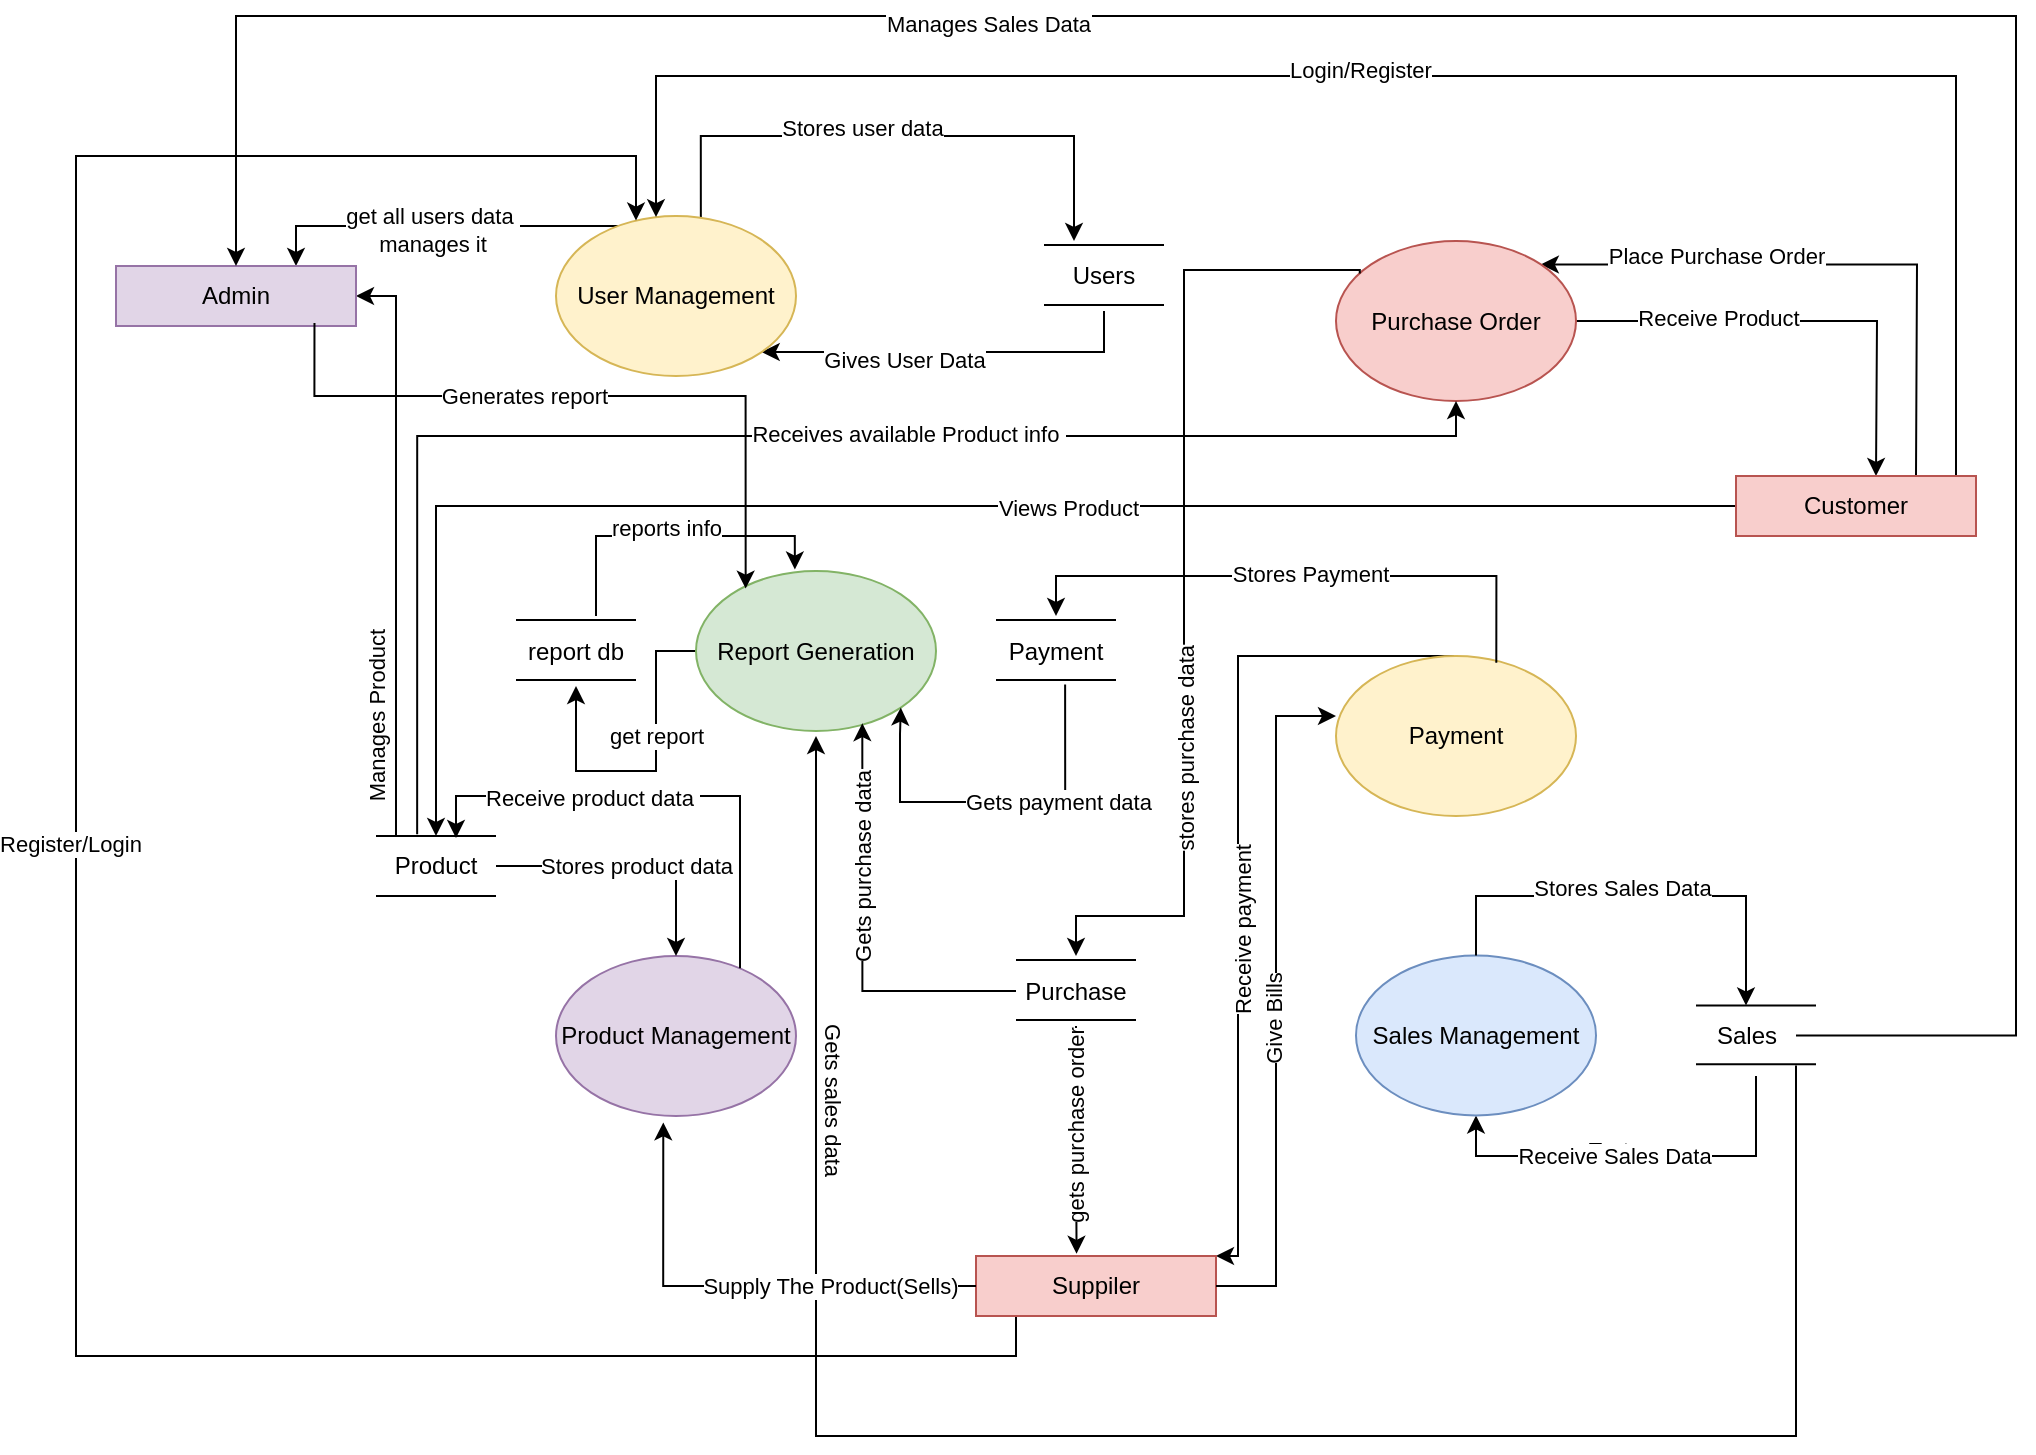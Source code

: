 <mxfile version="25.0.3">
  <diagram name="Page-1" id="QI1-nRxk9tai80xF-hu7">
    <mxGraphModel dx="2130" dy="1875" grid="1" gridSize="10" guides="1" tooltips="1" connect="1" arrows="1" fold="1" page="1" pageScale="1" pageWidth="827" pageHeight="1169" math="0" shadow="0">
      <root>
        <mxCell id="0" />
        <mxCell id="1" parent="0" />
        <mxCell id="sDaLeNxkE3oWeTUwoX5g-49" style="edgeStyle=orthogonalEdgeStyle;rounded=0;orthogonalLoop=1;jettySize=auto;html=1;exitX=1;exitY=0;exitDx=0;exitDy=0;entryX=0.25;entryY=0;entryDx=0;entryDy=0;" edge="1" parent="1" target="sDaLeNxkE3oWeTUwoX5g-46">
          <mxGeometry relative="1" as="geometry">
            <mxPoint x="212.426" y="91.716" as="sourcePoint" />
            <mxPoint x="384" y="92.5" as="targetPoint" />
            <Array as="points">
              <mxPoint x="212" y="50" />
              <mxPoint x="399" y="50" />
            </Array>
          </mxGeometry>
        </mxCell>
        <mxCell id="sDaLeNxkE3oWeTUwoX5g-50" value="Stores user data" style="edgeLabel;html=1;align=center;verticalAlign=middle;resizable=0;points=[];" vertex="1" connectable="0" parent="sDaLeNxkE3oWeTUwoX5g-49">
          <mxGeometry x="-0.127" y="4" relative="1" as="geometry">
            <mxPoint as="offset" />
          </mxGeometry>
        </mxCell>
        <mxCell id="sDaLeNxkE3oWeTUwoX5g-67" style="edgeStyle=orthogonalEdgeStyle;rounded=0;orthogonalLoop=1;jettySize=auto;html=1;entryX=0.75;entryY=0;entryDx=0;entryDy=0;" edge="1" parent="1" source="sDaLeNxkE3oWeTUwoX5g-1" target="sDaLeNxkE3oWeTUwoX5g-17">
          <mxGeometry relative="1" as="geometry">
            <Array as="points">
              <mxPoint x="10" y="95" />
            </Array>
          </mxGeometry>
        </mxCell>
        <mxCell id="sDaLeNxkE3oWeTUwoX5g-68" value="get all users data&amp;nbsp;&lt;div&gt;manages it&lt;/div&gt;" style="edgeLabel;html=1;align=center;verticalAlign=middle;resizable=0;points=[];" vertex="1" connectable="0" parent="sDaLeNxkE3oWeTUwoX5g-67">
          <mxGeometry x="0.026" y="2" relative="1" as="geometry">
            <mxPoint as="offset" />
          </mxGeometry>
        </mxCell>
        <mxCell id="sDaLeNxkE3oWeTUwoX5g-69" style="edgeStyle=orthogonalEdgeStyle;rounded=0;orthogonalLoop=1;jettySize=auto;html=1;entryX=0.5;entryY=1;entryDx=0;entryDy=0;startArrow=classic;startFill=1;endArrow=none;endFill=0;" edge="1" parent="1" source="sDaLeNxkE3oWeTUwoX5g-1" target="sDaLeNxkE3oWeTUwoX5g-46">
          <mxGeometry relative="1" as="geometry">
            <Array as="points">
              <mxPoint x="414" y="158" />
            </Array>
          </mxGeometry>
        </mxCell>
        <mxCell id="sDaLeNxkE3oWeTUwoX5g-70" value="Gives User Data" style="edgeLabel;html=1;align=center;verticalAlign=middle;resizable=0;points=[];" vertex="1" connectable="0" parent="sDaLeNxkE3oWeTUwoX5g-69">
          <mxGeometry x="-0.261" y="-4" relative="1" as="geometry">
            <mxPoint as="offset" />
          </mxGeometry>
        </mxCell>
        <mxCell id="sDaLeNxkE3oWeTUwoX5g-1" value="User Management" style="ellipse;whiteSpace=wrap;html=1;fillColor=#fff2cc;strokeColor=#d6b656;" vertex="1" parent="1">
          <mxGeometry x="140" y="90" width="120" height="80" as="geometry" />
        </mxCell>
        <mxCell id="sDaLeNxkE3oWeTUwoX5g-117" style="edgeStyle=orthogonalEdgeStyle;rounded=0;orthogonalLoop=1;jettySize=auto;html=1;entryX=0.5;entryY=1;entryDx=0;entryDy=0;" edge="1" parent="1" source="sDaLeNxkE3oWeTUwoX5g-2" target="sDaLeNxkE3oWeTUwoX5g-112">
          <mxGeometry relative="1" as="geometry" />
        </mxCell>
        <mxCell id="sDaLeNxkE3oWeTUwoX5g-118" value="get report" style="edgeLabel;html=1;align=center;verticalAlign=middle;resizable=0;points=[];" vertex="1" connectable="0" parent="sDaLeNxkE3oWeTUwoX5g-117">
          <mxGeometry x="-0.241" relative="1" as="geometry">
            <mxPoint y="1" as="offset" />
          </mxGeometry>
        </mxCell>
        <mxCell id="sDaLeNxkE3oWeTUwoX5g-2" value="Report Generation" style="ellipse;whiteSpace=wrap;html=1;fillColor=#d5e8d4;strokeColor=#82b366;" vertex="1" parent="1">
          <mxGeometry x="210" y="267.5" width="120" height="80" as="geometry" />
        </mxCell>
        <mxCell id="sDaLeNxkE3oWeTUwoX5g-3" value="Product Management" style="ellipse;whiteSpace=wrap;html=1;fillColor=#e1d5e7;strokeColor=#9673a6;" vertex="1" parent="1">
          <mxGeometry x="140" y="460" width="120" height="80" as="geometry" />
        </mxCell>
        <mxCell id="sDaLeNxkE3oWeTUwoX5g-32" style="edgeStyle=orthogonalEdgeStyle;rounded=0;orthogonalLoop=1;jettySize=auto;html=1;" edge="1" parent="1" source="sDaLeNxkE3oWeTUwoX5g-4">
          <mxGeometry relative="1" as="geometry">
            <mxPoint x="800" y="220" as="targetPoint" />
          </mxGeometry>
        </mxCell>
        <mxCell id="sDaLeNxkE3oWeTUwoX5g-33" value="Receive Product" style="edgeLabel;html=1;align=center;verticalAlign=middle;resizable=0;points=[];" vertex="1" connectable="0" parent="sDaLeNxkE3oWeTUwoX5g-32">
          <mxGeometry x="-0.377" y="2" relative="1" as="geometry">
            <mxPoint as="offset" />
          </mxGeometry>
        </mxCell>
        <mxCell id="sDaLeNxkE3oWeTUwoX5g-34" style="edgeStyle=orthogonalEdgeStyle;rounded=0;orthogonalLoop=1;jettySize=auto;html=1;exitX=1;exitY=0;exitDx=0;exitDy=0;startArrow=classic;startFill=1;endArrow=none;endFill=0;" edge="1" parent="1" source="sDaLeNxkE3oWeTUwoX5g-4">
          <mxGeometry relative="1" as="geometry">
            <mxPoint x="820" y="220" as="targetPoint" />
          </mxGeometry>
        </mxCell>
        <mxCell id="sDaLeNxkE3oWeTUwoX5g-39" value="Text" style="edgeLabel;html=1;align=center;verticalAlign=middle;resizable=0;points=[];" vertex="1" connectable="0" parent="sDaLeNxkE3oWeTUwoX5g-34">
          <mxGeometry x="-0.418" y="4" relative="1" as="geometry">
            <mxPoint as="offset" />
          </mxGeometry>
        </mxCell>
        <mxCell id="sDaLeNxkE3oWeTUwoX5g-40" value="Place Purchase Order" style="edgeLabel;html=1;align=center;verticalAlign=middle;resizable=0;points=[];" vertex="1" connectable="0" parent="sDaLeNxkE3oWeTUwoX5g-34">
          <mxGeometry x="-0.405" y="4" relative="1" as="geometry">
            <mxPoint as="offset" />
          </mxGeometry>
        </mxCell>
        <mxCell id="sDaLeNxkE3oWeTUwoX5g-4" value="Purchase Order" style="ellipse;whiteSpace=wrap;html=1;fillColor=#f8cecc;strokeColor=#b85450;" vertex="1" parent="1">
          <mxGeometry x="530" y="102.5" width="120" height="80" as="geometry" />
        </mxCell>
        <mxCell id="sDaLeNxkE3oWeTUwoX5g-20" style="edgeStyle=orthogonalEdgeStyle;rounded=0;orthogonalLoop=1;jettySize=auto;html=1;" edge="1" parent="1" target="sDaLeNxkE3oWeTUwoX5g-1">
          <mxGeometry relative="1" as="geometry">
            <mxPoint x="160" y="179.95" as="targetPoint" />
            <mxPoint x="370" y="639.9" as="sourcePoint" />
            <Array as="points">
              <mxPoint x="370" y="660" />
              <mxPoint x="-100" y="660" />
              <mxPoint x="-100" y="60" />
              <mxPoint x="180" y="60" />
            </Array>
          </mxGeometry>
        </mxCell>
        <mxCell id="sDaLeNxkE3oWeTUwoX5g-21" value="Register/Login" style="edgeLabel;html=1;align=center;verticalAlign=middle;resizable=0;points=[];" vertex="1" connectable="0" parent="sDaLeNxkE3oWeTUwoX5g-20">
          <mxGeometry x="0.064" y="3" relative="1" as="geometry">
            <mxPoint as="offset" />
          </mxGeometry>
        </mxCell>
        <mxCell id="sDaLeNxkE3oWeTUwoX5g-62" style="edgeStyle=orthogonalEdgeStyle;rounded=0;orthogonalLoop=1;jettySize=auto;html=1;startArrow=classic;startFill=1;endArrow=none;endFill=0;" edge="1" parent="1" source="sDaLeNxkE3oWeTUwoX5g-5">
          <mxGeometry relative="1" as="geometry">
            <mxPoint x="740" y="520" as="targetPoint" />
            <Array as="points">
              <mxPoint x="600" y="560" />
              <mxPoint x="740" y="560" />
            </Array>
          </mxGeometry>
        </mxCell>
        <mxCell id="sDaLeNxkE3oWeTUwoX5g-63" value="Text" style="edgeLabel;html=1;align=center;verticalAlign=middle;resizable=0;points=[];" vertex="1" connectable="0" parent="sDaLeNxkE3oWeTUwoX5g-62">
          <mxGeometry x="-0.14" y="3" relative="1" as="geometry">
            <mxPoint as="offset" />
          </mxGeometry>
        </mxCell>
        <mxCell id="sDaLeNxkE3oWeTUwoX5g-64" value="Receive Sales Data" style="edgeLabel;html=1;align=center;verticalAlign=middle;resizable=0;points=[];" vertex="1" connectable="0" parent="sDaLeNxkE3oWeTUwoX5g-62">
          <mxGeometry x="-0.106" relative="1" as="geometry">
            <mxPoint as="offset" />
          </mxGeometry>
        </mxCell>
        <mxCell id="sDaLeNxkE3oWeTUwoX5g-5" value="Sales Management" style="ellipse;whiteSpace=wrap;html=1;fillColor=#dae8fc;strokeColor=#6c8ebf;" vertex="1" parent="1">
          <mxGeometry x="540" y="459.72" width="120" height="80" as="geometry" />
        </mxCell>
        <mxCell id="sDaLeNxkE3oWeTUwoX5g-85" style="edgeStyle=orthogonalEdgeStyle;rounded=0;orthogonalLoop=1;jettySize=auto;html=1;entryX=1;entryY=0;entryDx=0;entryDy=0;" edge="1" parent="1" source="sDaLeNxkE3oWeTUwoX5g-6" target="sDaLeNxkE3oWeTUwoX5g-37">
          <mxGeometry relative="1" as="geometry">
            <mxPoint x="480" y="590.8" as="targetPoint" />
            <mxPoint x="530" y="310" as="sourcePoint" />
            <Array as="points">
              <mxPoint x="481" y="310" />
              <mxPoint x="481" y="610" />
            </Array>
          </mxGeometry>
        </mxCell>
        <mxCell id="sDaLeNxkE3oWeTUwoX5g-86" value="Receive payment" style="edgeLabel;html=1;align=center;verticalAlign=middle;resizable=0;points=[];rotation=-90;" vertex="1" connectable="0" parent="sDaLeNxkE3oWeTUwoX5g-85">
          <mxGeometry x="0.171" y="2" relative="1" as="geometry">
            <mxPoint as="offset" />
          </mxGeometry>
        </mxCell>
        <mxCell id="sDaLeNxkE3oWeTUwoX5g-6" value="Payment" style="ellipse;whiteSpace=wrap;html=1;fillColor=#fff2cc;strokeColor=#d6b656;" vertex="1" parent="1">
          <mxGeometry x="530" y="310" width="120" height="80" as="geometry" />
        </mxCell>
        <mxCell id="sDaLeNxkE3oWeTUwoX5g-10" style="edgeStyle=orthogonalEdgeStyle;rounded=0;orthogonalLoop=1;jettySize=auto;html=1;" edge="1" parent="1" source="sDaLeNxkE3oWeTUwoX5g-7" target="sDaLeNxkE3oWeTUwoX5g-3">
          <mxGeometry relative="1" as="geometry" />
        </mxCell>
        <mxCell id="sDaLeNxkE3oWeTUwoX5g-11" value="Stores product data" style="edgeLabel;html=1;align=center;verticalAlign=middle;resizable=0;points=[];" vertex="1" connectable="0" parent="sDaLeNxkE3oWeTUwoX5g-10">
          <mxGeometry x="-0.233" y="1" relative="1" as="geometry">
            <mxPoint x="18" y="1" as="offset" />
          </mxGeometry>
        </mxCell>
        <mxCell id="sDaLeNxkE3oWeTUwoX5g-18" style="edgeStyle=orthogonalEdgeStyle;rounded=0;orthogonalLoop=1;jettySize=auto;html=1;entryX=1;entryY=0.5;entryDx=0;entryDy=0;" edge="1" parent="1" target="sDaLeNxkE3oWeTUwoX5g-17">
          <mxGeometry relative="1" as="geometry">
            <mxPoint x="70" y="400" as="sourcePoint" />
            <Array as="points">
              <mxPoint x="60" y="400" />
              <mxPoint x="60" y="130" />
            </Array>
          </mxGeometry>
        </mxCell>
        <mxCell id="sDaLeNxkE3oWeTUwoX5g-19" value="Manages Product" style="edgeLabel;html=1;align=center;verticalAlign=middle;resizable=0;points=[];rotation=-90;" vertex="1" connectable="0" parent="sDaLeNxkE3oWeTUwoX5g-18">
          <mxGeometry x="-0.053" y="4" relative="1" as="geometry">
            <mxPoint x="-6" y="72" as="offset" />
          </mxGeometry>
        </mxCell>
        <mxCell id="sDaLeNxkE3oWeTUwoX5g-75" style="edgeStyle=orthogonalEdgeStyle;rounded=0;orthogonalLoop=1;jettySize=auto;html=1;entryX=0.5;entryY=1;entryDx=0;entryDy=0;exitX=0.343;exitY=-0.031;exitDx=0;exitDy=0;exitPerimeter=0;" edge="1" parent="1" source="sDaLeNxkE3oWeTUwoX5g-7" target="sDaLeNxkE3oWeTUwoX5g-4">
          <mxGeometry relative="1" as="geometry">
            <mxPoint x="70" y="420" as="sourcePoint" />
            <mxPoint x="590" y="180" as="targetPoint" />
            <Array as="points">
              <mxPoint x="71" y="200" />
              <mxPoint x="590" y="200" />
            </Array>
          </mxGeometry>
        </mxCell>
        <mxCell id="sDaLeNxkE3oWeTUwoX5g-77" value="Receives available Product info&amp;nbsp;" style="edgeLabel;html=1;align=center;verticalAlign=middle;resizable=0;points=[];" vertex="1" connectable="0" parent="sDaLeNxkE3oWeTUwoX5g-75">
          <mxGeometry x="0.208" y="1" relative="1" as="geometry">
            <mxPoint as="offset" />
          </mxGeometry>
        </mxCell>
        <mxCell id="sDaLeNxkE3oWeTUwoX5g-7" value="Product" style="text;html=1;align=center;verticalAlign=middle;whiteSpace=wrap;rounded=0;" vertex="1" parent="1">
          <mxGeometry x="50" y="400" width="60" height="30" as="geometry" />
        </mxCell>
        <mxCell id="sDaLeNxkE3oWeTUwoX5g-8" value="" style="endArrow=none;html=1;rounded=0;" edge="1" parent="1">
          <mxGeometry width="50" height="50" relative="1" as="geometry">
            <mxPoint x="50" y="430" as="sourcePoint" />
            <mxPoint x="110" y="430" as="targetPoint" />
            <Array as="points" />
          </mxGeometry>
        </mxCell>
        <mxCell id="sDaLeNxkE3oWeTUwoX5g-9" value="" style="endArrow=none;html=1;rounded=0;" edge="1" parent="1">
          <mxGeometry width="50" height="50" relative="1" as="geometry">
            <mxPoint x="50" y="400" as="sourcePoint" />
            <mxPoint x="110" y="400" as="targetPoint" />
            <Array as="points" />
          </mxGeometry>
        </mxCell>
        <mxCell id="sDaLeNxkE3oWeTUwoX5g-12" style="edgeStyle=orthogonalEdgeStyle;rounded=0;orthogonalLoop=1;jettySize=auto;html=1;startArrow=classic;startFill=1;endArrow=none;endFill=0;" edge="1" parent="1" target="sDaLeNxkE3oWeTUwoX5g-3">
          <mxGeometry relative="1" as="geometry">
            <mxPoint x="90" y="401" as="sourcePoint" />
            <mxPoint x="236.18" y="464" as="targetPoint" />
            <Array as="points">
              <mxPoint x="90" y="380" />
              <mxPoint x="232" y="380" />
            </Array>
          </mxGeometry>
        </mxCell>
        <mxCell id="sDaLeNxkE3oWeTUwoX5g-16" value="Receive product data&amp;nbsp;" style="edgeLabel;html=1;align=center;verticalAlign=middle;resizable=0;points=[];" vertex="1" connectable="0" parent="sDaLeNxkE3oWeTUwoX5g-12">
          <mxGeometry x="-0.288" y="-1" relative="1" as="geometry">
            <mxPoint as="offset" />
          </mxGeometry>
        </mxCell>
        <mxCell id="sDaLeNxkE3oWeTUwoX5g-17" value="Admin" style="rounded=0;whiteSpace=wrap;html=1;fillColor=#e1d5e7;strokeColor=#9673a6;" vertex="1" parent="1">
          <mxGeometry x="-80" y="115" width="120" height="30" as="geometry" />
        </mxCell>
        <mxCell id="sDaLeNxkE3oWeTUwoX5g-30" style="edgeStyle=orthogonalEdgeStyle;rounded=0;orthogonalLoop=1;jettySize=auto;html=1;" edge="1" parent="1" target="sDaLeNxkE3oWeTUwoX5g-1">
          <mxGeometry relative="1" as="geometry">
            <mxPoint x="840" y="220" as="sourcePoint" />
            <Array as="points">
              <mxPoint x="840" y="20" />
              <mxPoint x="190" y="20" />
            </Array>
          </mxGeometry>
        </mxCell>
        <mxCell id="sDaLeNxkE3oWeTUwoX5g-31" value="Login/Register" style="edgeLabel;html=1;align=center;verticalAlign=middle;resizable=0;points=[];" vertex="1" connectable="0" parent="sDaLeNxkE3oWeTUwoX5g-30">
          <mxGeometry x="0.083" y="-3" relative="1" as="geometry">
            <mxPoint as="offset" />
          </mxGeometry>
        </mxCell>
        <mxCell id="sDaLeNxkE3oWeTUwoX5g-37" value="Suppiler" style="rounded=0;whiteSpace=wrap;html=1;fillColor=#f8cecc;strokeColor=#b85450;" vertex="1" parent="1">
          <mxGeometry x="350" y="610" width="120" height="30" as="geometry" />
        </mxCell>
        <mxCell id="sDaLeNxkE3oWeTUwoX5g-41" style="edgeStyle=orthogonalEdgeStyle;rounded=0;orthogonalLoop=1;jettySize=auto;html=1;" edge="1" parent="1" source="sDaLeNxkE3oWeTUwoX5g-38">
          <mxGeometry relative="1" as="geometry">
            <mxPoint x="80" y="400" as="targetPoint" />
            <Array as="points">
              <mxPoint x="80" y="235" />
            </Array>
          </mxGeometry>
        </mxCell>
        <mxCell id="sDaLeNxkE3oWeTUwoX5g-42" value="Views Product" style="edgeLabel;html=1;align=center;verticalAlign=middle;resizable=0;points=[];" vertex="1" connectable="0" parent="sDaLeNxkE3oWeTUwoX5g-41">
          <mxGeometry x="-0.18" y="1" relative="1" as="geometry">
            <mxPoint as="offset" />
          </mxGeometry>
        </mxCell>
        <mxCell id="sDaLeNxkE3oWeTUwoX5g-38" value="Customer" style="rounded=0;whiteSpace=wrap;html=1;fillColor=#f8cecc;strokeColor=#b85450;" vertex="1" parent="1">
          <mxGeometry x="730" y="220" width="120" height="30" as="geometry" />
        </mxCell>
        <mxCell id="sDaLeNxkE3oWeTUwoX5g-46" value="Users" style="text;html=1;align=center;verticalAlign=middle;whiteSpace=wrap;rounded=0;" vertex="1" parent="1">
          <mxGeometry x="384" y="102.5" width="60" height="35" as="geometry" />
        </mxCell>
        <mxCell id="sDaLeNxkE3oWeTUwoX5g-47" value="" style="endArrow=none;html=1;rounded=0;" edge="1" parent="1">
          <mxGeometry width="50" height="50" relative="1" as="geometry">
            <mxPoint x="384" y="134.44" as="sourcePoint" />
            <mxPoint x="444" y="134.44" as="targetPoint" />
            <Array as="points" />
          </mxGeometry>
        </mxCell>
        <mxCell id="sDaLeNxkE3oWeTUwoX5g-48" value="" style="endArrow=none;html=1;rounded=0;" edge="1" parent="1">
          <mxGeometry width="50" height="50" relative="1" as="geometry">
            <mxPoint x="384" y="104.44" as="sourcePoint" />
            <mxPoint x="444" y="104.44" as="targetPoint" />
            <Array as="points" />
          </mxGeometry>
        </mxCell>
        <mxCell id="sDaLeNxkE3oWeTUwoX5g-55" value="" style="endArrow=none;html=1;rounded=0;" edge="1" parent="1">
          <mxGeometry width="50" height="50" relative="1" as="geometry">
            <mxPoint x="710" y="514.16" as="sourcePoint" />
            <mxPoint x="770" y="514.16" as="targetPoint" />
            <Array as="points" />
          </mxGeometry>
        </mxCell>
        <mxCell id="sDaLeNxkE3oWeTUwoX5g-56" value="" style="endArrow=none;html=1;rounded=0;" edge="1" parent="1">
          <mxGeometry width="50" height="50" relative="1" as="geometry">
            <mxPoint x="710" y="484.72" as="sourcePoint" />
            <mxPoint x="770" y="484.72" as="targetPoint" />
            <Array as="points" />
          </mxGeometry>
        </mxCell>
        <mxCell id="sDaLeNxkE3oWeTUwoX5g-60" style="edgeStyle=orthogonalEdgeStyle;rounded=0;orthogonalLoop=1;jettySize=auto;html=1;entryX=0.5;entryY=0;entryDx=0;entryDy=0;startArrow=classic;startFill=1;endArrow=none;endFill=0;" edge="1" parent="1" source="sDaLeNxkE3oWeTUwoX5g-59" target="sDaLeNxkE3oWeTUwoX5g-5">
          <mxGeometry relative="1" as="geometry">
            <Array as="points">
              <mxPoint x="735" y="430" />
              <mxPoint x="600" y="430" />
            </Array>
          </mxGeometry>
        </mxCell>
        <mxCell id="sDaLeNxkE3oWeTUwoX5g-61" value="Stores Sales Data" style="edgeLabel;html=1;align=center;verticalAlign=middle;resizable=0;points=[];" vertex="1" connectable="0" parent="sDaLeNxkE3oWeTUwoX5g-60">
          <mxGeometry x="0.064" y="-4" relative="1" as="geometry">
            <mxPoint as="offset" />
          </mxGeometry>
        </mxCell>
        <mxCell id="sDaLeNxkE3oWeTUwoX5g-65" style="edgeStyle=orthogonalEdgeStyle;rounded=0;orthogonalLoop=1;jettySize=auto;html=1;entryX=0.5;entryY=0;entryDx=0;entryDy=0;" edge="1" parent="1" source="sDaLeNxkE3oWeTUwoX5g-59" target="sDaLeNxkE3oWeTUwoX5g-17">
          <mxGeometry relative="1" as="geometry">
            <Array as="points">
              <mxPoint x="870" y="500" />
              <mxPoint x="870" y="-10" />
              <mxPoint x="-20" y="-10" />
            </Array>
          </mxGeometry>
        </mxCell>
        <mxCell id="sDaLeNxkE3oWeTUwoX5g-66" value="Manages Sales Data" style="edgeLabel;html=1;align=center;verticalAlign=middle;resizable=0;points=[];" vertex="1" connectable="0" parent="sDaLeNxkE3oWeTUwoX5g-65">
          <mxGeometry x="0.387" y="4" relative="1" as="geometry">
            <mxPoint as="offset" />
          </mxGeometry>
        </mxCell>
        <mxCell id="sDaLeNxkE3oWeTUwoX5g-93" style="edgeStyle=orthogonalEdgeStyle;rounded=0;orthogonalLoop=1;jettySize=auto;html=1;" edge="1" parent="1" source="sDaLeNxkE3oWeTUwoX5g-59">
          <mxGeometry relative="1" as="geometry">
            <mxPoint x="270" y="350" as="targetPoint" />
            <Array as="points">
              <mxPoint x="760" y="700" />
              <mxPoint x="270" y="700" />
            </Array>
          </mxGeometry>
        </mxCell>
        <mxCell id="sDaLeNxkE3oWeTUwoX5g-94" value="Gets sales data" style="edgeLabel;html=1;align=center;verticalAlign=middle;resizable=0;points=[];rotation=90;" vertex="1" connectable="0" parent="sDaLeNxkE3oWeTUwoX5g-93">
          <mxGeometry x="0.631" y="3" relative="1" as="geometry">
            <mxPoint x="12" y="-8" as="offset" />
          </mxGeometry>
        </mxCell>
        <mxCell id="sDaLeNxkE3oWeTUwoX5g-59" value="Sales" style="text;html=1;align=center;verticalAlign=middle;resizable=0;points=[];autosize=1;strokeColor=none;fillColor=none;" vertex="1" parent="1">
          <mxGeometry x="710" y="484.72" width="50" height="30" as="geometry" />
        </mxCell>
        <mxCell id="sDaLeNxkE3oWeTUwoX5g-78" style="edgeStyle=orthogonalEdgeStyle;rounded=0;orthogonalLoop=1;jettySize=auto;html=1;entryX=0.447;entryY=1.04;entryDx=0;entryDy=0;entryPerimeter=0;" edge="1" parent="1" source="sDaLeNxkE3oWeTUwoX5g-37" target="sDaLeNxkE3oWeTUwoX5g-3">
          <mxGeometry relative="1" as="geometry" />
        </mxCell>
        <mxCell id="sDaLeNxkE3oWeTUwoX5g-79" value="Supply The Product(Sells)" style="edgeLabel;html=1;align=center;verticalAlign=middle;resizable=0;points=[];" vertex="1" connectable="0" parent="sDaLeNxkE3oWeTUwoX5g-78">
          <mxGeometry x="-0.045" relative="1" as="geometry">
            <mxPoint x="40" as="offset" />
          </mxGeometry>
        </mxCell>
        <mxCell id="sDaLeNxkE3oWeTUwoX5g-80" style="edgeStyle=orthogonalEdgeStyle;rounded=0;orthogonalLoop=1;jettySize=auto;html=1;exitX=0.099;exitY=0.203;exitDx=0;exitDy=0;exitPerimeter=0;" edge="1" parent="1" source="sDaLeNxkE3oWeTUwoX5g-4" target="sDaLeNxkE3oWeTUwoX5g-99">
          <mxGeometry relative="1" as="geometry">
            <mxPoint x="530.0" y="117.18" as="sourcePoint" />
            <mxPoint x="405.76" y="459.69" as="targetPoint" />
            <Array as="points">
              <mxPoint x="542" y="117" />
              <mxPoint x="454" y="117" />
              <mxPoint x="454" y="440" />
              <mxPoint x="400" y="440" />
            </Array>
          </mxGeometry>
        </mxCell>
        <mxCell id="sDaLeNxkE3oWeTUwoX5g-82" value="stores purchase data" style="edgeLabel;html=1;align=center;verticalAlign=middle;resizable=0;points=[];rotation=-90;" vertex="1" connectable="0" parent="sDaLeNxkE3oWeTUwoX5g-80">
          <mxGeometry x="0.353" y="1" relative="1" as="geometry">
            <mxPoint as="offset" />
          </mxGeometry>
        </mxCell>
        <mxCell id="sDaLeNxkE3oWeTUwoX5g-83" style="edgeStyle=orthogonalEdgeStyle;rounded=0;orthogonalLoop=1;jettySize=auto;html=1;entryX=0;entryY=0.375;entryDx=0;entryDy=0;entryPerimeter=0;" edge="1" parent="1" source="sDaLeNxkE3oWeTUwoX5g-37" target="sDaLeNxkE3oWeTUwoX5g-6">
          <mxGeometry relative="1" as="geometry" />
        </mxCell>
        <mxCell id="sDaLeNxkE3oWeTUwoX5g-84" value="Give Bills" style="edgeLabel;html=1;align=center;verticalAlign=middle;resizable=0;points=[];rotation=-90;" vertex="1" connectable="0" parent="sDaLeNxkE3oWeTUwoX5g-83">
          <mxGeometry x="-0.052" y="1" relative="1" as="geometry">
            <mxPoint as="offset" />
          </mxGeometry>
        </mxCell>
        <mxCell id="sDaLeNxkE3oWeTUwoX5g-88" value="Payment" style="text;html=1;align=center;verticalAlign=middle;whiteSpace=wrap;rounded=0;" vertex="1" parent="1">
          <mxGeometry x="360" y="290" width="60" height="35" as="geometry" />
        </mxCell>
        <mxCell id="sDaLeNxkE3oWeTUwoX5g-89" value="" style="endArrow=none;html=1;rounded=0;" edge="1" parent="1">
          <mxGeometry width="50" height="50" relative="1" as="geometry">
            <mxPoint x="360" y="321.94" as="sourcePoint" />
            <mxPoint x="420" y="321.94" as="targetPoint" />
            <Array as="points" />
          </mxGeometry>
        </mxCell>
        <mxCell id="sDaLeNxkE3oWeTUwoX5g-90" value="" style="endArrow=none;html=1;rounded=0;" edge="1" parent="1">
          <mxGeometry width="50" height="50" relative="1" as="geometry">
            <mxPoint x="360" y="291.94" as="sourcePoint" />
            <mxPoint x="420" y="291.94" as="targetPoint" />
            <Array as="points" />
          </mxGeometry>
        </mxCell>
        <mxCell id="sDaLeNxkE3oWeTUwoX5g-91" style="edgeStyle=orthogonalEdgeStyle;rounded=0;orthogonalLoop=1;jettySize=auto;html=1;entryX=0.668;entryY=0.042;entryDx=0;entryDy=0;entryPerimeter=0;startArrow=classic;startFill=1;endArrow=none;endFill=0;" edge="1" parent="1" source="sDaLeNxkE3oWeTUwoX5g-88" target="sDaLeNxkE3oWeTUwoX5g-6">
          <mxGeometry relative="1" as="geometry">
            <Array as="points">
              <mxPoint x="390" y="270" />
              <mxPoint x="610" y="270" />
            </Array>
          </mxGeometry>
        </mxCell>
        <mxCell id="sDaLeNxkE3oWeTUwoX5g-92" value="Stores Payment" style="edgeLabel;html=1;align=center;verticalAlign=middle;resizable=0;points=[];" vertex="1" connectable="0" parent="sDaLeNxkE3oWeTUwoX5g-91">
          <mxGeometry x="0.033" y="1" relative="1" as="geometry">
            <mxPoint as="offset" />
          </mxGeometry>
        </mxCell>
        <mxCell id="sDaLeNxkE3oWeTUwoX5g-95" style="edgeStyle=orthogonalEdgeStyle;rounded=0;orthogonalLoop=1;jettySize=auto;html=1;entryX=1;entryY=1;entryDx=0;entryDy=0;exitX=0.576;exitY=0.979;exitDx=0;exitDy=0;exitPerimeter=0;" edge="1" parent="1" source="sDaLeNxkE3oWeTUwoX5g-88" target="sDaLeNxkE3oWeTUwoX5g-2">
          <mxGeometry relative="1" as="geometry">
            <mxPoint x="394.12" y="330" as="sourcePoint" />
            <mxPoint x="280.0" y="349.3" as="targetPoint" />
            <Array as="points">
              <mxPoint x="395" y="383" />
              <mxPoint x="312" y="383" />
              <mxPoint x="312" y="349" />
            </Array>
          </mxGeometry>
        </mxCell>
        <mxCell id="sDaLeNxkE3oWeTUwoX5g-96" value="Gets payment data" style="edgeLabel;html=1;align=center;verticalAlign=middle;resizable=0;points=[];" vertex="1" connectable="0" parent="sDaLeNxkE3oWeTUwoX5g-95">
          <mxGeometry x="0.017" relative="1" as="geometry">
            <mxPoint x="33" as="offset" />
          </mxGeometry>
        </mxCell>
        <mxCell id="sDaLeNxkE3oWeTUwoX5g-108" style="edgeStyle=orthogonalEdgeStyle;rounded=0;orthogonalLoop=1;jettySize=auto;html=1;entryX=0.693;entryY=0.951;entryDx=0;entryDy=0;entryPerimeter=0;" edge="1" parent="1" source="sDaLeNxkE3oWeTUwoX5g-99" target="sDaLeNxkE3oWeTUwoX5g-2">
          <mxGeometry relative="1" as="geometry">
            <mxPoint x="290" y="400" as="targetPoint" />
          </mxGeometry>
        </mxCell>
        <mxCell id="sDaLeNxkE3oWeTUwoX5g-111" value="Gets purchase data" style="edgeLabel;html=1;align=center;verticalAlign=middle;resizable=0;points=[];rotation=-90;" vertex="1" connectable="0" parent="sDaLeNxkE3oWeTUwoX5g-108">
          <mxGeometry x="0.168" relative="1" as="geometry">
            <mxPoint y="-16" as="offset" />
          </mxGeometry>
        </mxCell>
        <mxCell id="sDaLeNxkE3oWeTUwoX5g-99" value="Purchase" style="text;html=1;align=center;verticalAlign=middle;whiteSpace=wrap;rounded=0;" vertex="1" parent="1">
          <mxGeometry x="370" y="460" width="60" height="35" as="geometry" />
        </mxCell>
        <mxCell id="sDaLeNxkE3oWeTUwoX5g-100" value="" style="endArrow=none;html=1;rounded=0;" edge="1" parent="1">
          <mxGeometry width="50" height="50" relative="1" as="geometry">
            <mxPoint x="370" y="491.94" as="sourcePoint" />
            <mxPoint x="430" y="491.94" as="targetPoint" />
            <Array as="points" />
          </mxGeometry>
        </mxCell>
        <mxCell id="sDaLeNxkE3oWeTUwoX5g-101" value="" style="endArrow=none;html=1;rounded=0;" edge="1" parent="1">
          <mxGeometry width="50" height="50" relative="1" as="geometry">
            <mxPoint x="370" y="461.94" as="sourcePoint" />
            <mxPoint x="430" y="461.94" as="targetPoint" />
            <Array as="points" />
          </mxGeometry>
        </mxCell>
        <mxCell id="sDaLeNxkE3oWeTUwoX5g-104" style="edgeStyle=orthogonalEdgeStyle;rounded=0;orthogonalLoop=1;jettySize=auto;html=1;entryX=0.419;entryY=-0.037;entryDx=0;entryDy=0;entryPerimeter=0;" edge="1" parent="1" source="sDaLeNxkE3oWeTUwoX5g-99" target="sDaLeNxkE3oWeTUwoX5g-37">
          <mxGeometry relative="1" as="geometry" />
        </mxCell>
        <mxCell id="sDaLeNxkE3oWeTUwoX5g-105" value="gets purchase order" style="edgeLabel;html=1;align=center;verticalAlign=middle;resizable=0;points=[];rotation=-90;" vertex="1" connectable="0" parent="sDaLeNxkE3oWeTUwoX5g-104">
          <mxGeometry x="0.123" relative="1" as="geometry">
            <mxPoint y="-13" as="offset" />
          </mxGeometry>
        </mxCell>
        <mxCell id="sDaLeNxkE3oWeTUwoX5g-112" value="report db" style="text;html=1;align=center;verticalAlign=middle;whiteSpace=wrap;rounded=0;" vertex="1" parent="1">
          <mxGeometry x="120" y="290" width="60" height="35" as="geometry" />
        </mxCell>
        <mxCell id="sDaLeNxkE3oWeTUwoX5g-113" value="" style="endArrow=none;html=1;rounded=0;" edge="1" parent="1">
          <mxGeometry width="50" height="50" relative="1" as="geometry">
            <mxPoint x="120" y="321.94" as="sourcePoint" />
            <mxPoint x="180" y="321.94" as="targetPoint" />
            <Array as="points" />
          </mxGeometry>
        </mxCell>
        <mxCell id="sDaLeNxkE3oWeTUwoX5g-114" value="" style="endArrow=none;html=1;rounded=0;" edge="1" parent="1">
          <mxGeometry width="50" height="50" relative="1" as="geometry">
            <mxPoint x="120" y="291.94" as="sourcePoint" />
            <mxPoint x="180" y="291.94" as="targetPoint" />
            <Array as="points" />
          </mxGeometry>
        </mxCell>
        <mxCell id="sDaLeNxkE3oWeTUwoX5g-115" style="edgeStyle=orthogonalEdgeStyle;rounded=0;orthogonalLoop=1;jettySize=auto;html=1;entryX=0.412;entryY=-0.009;entryDx=0;entryDy=0;entryPerimeter=0;" edge="1" parent="1" source="sDaLeNxkE3oWeTUwoX5g-112" target="sDaLeNxkE3oWeTUwoX5g-2">
          <mxGeometry relative="1" as="geometry">
            <Array as="points">
              <mxPoint x="160" y="250" />
              <mxPoint x="259" y="250" />
            </Array>
          </mxGeometry>
        </mxCell>
        <mxCell id="sDaLeNxkE3oWeTUwoX5g-116" value="reports info" style="edgeLabel;html=1;align=center;verticalAlign=middle;resizable=0;points=[];" vertex="1" connectable="0" parent="sDaLeNxkE3oWeTUwoX5g-115">
          <mxGeometry x="-0.037" y="4" relative="1" as="geometry">
            <mxPoint as="offset" />
          </mxGeometry>
        </mxCell>
        <mxCell id="sDaLeNxkE3oWeTUwoX5g-121" style="edgeStyle=orthogonalEdgeStyle;rounded=0;orthogonalLoop=1;jettySize=auto;html=1;entryX=0.207;entryY=0.11;entryDx=0;entryDy=0;entryPerimeter=0;exitX=0.827;exitY=0.95;exitDx=0;exitDy=0;exitPerimeter=0;" edge="1" parent="1" source="sDaLeNxkE3oWeTUwoX5g-17" target="sDaLeNxkE3oWeTUwoX5g-2">
          <mxGeometry relative="1" as="geometry">
            <mxPoint x="40" y="140.74" as="sourcePoint" />
            <mxPoint x="235.44" y="290.0" as="targetPoint" />
            <Array as="points">
              <mxPoint x="19" y="180" />
              <mxPoint x="235" y="180" />
            </Array>
          </mxGeometry>
        </mxCell>
        <mxCell id="sDaLeNxkE3oWeTUwoX5g-126" value="Generates report" style="edgeLabel;html=1;align=center;verticalAlign=middle;resizable=0;points=[];" vertex="1" connectable="0" parent="sDaLeNxkE3oWeTUwoX5g-121">
          <mxGeometry x="-0.189" relative="1" as="geometry">
            <mxPoint as="offset" />
          </mxGeometry>
        </mxCell>
      </root>
    </mxGraphModel>
  </diagram>
</mxfile>
